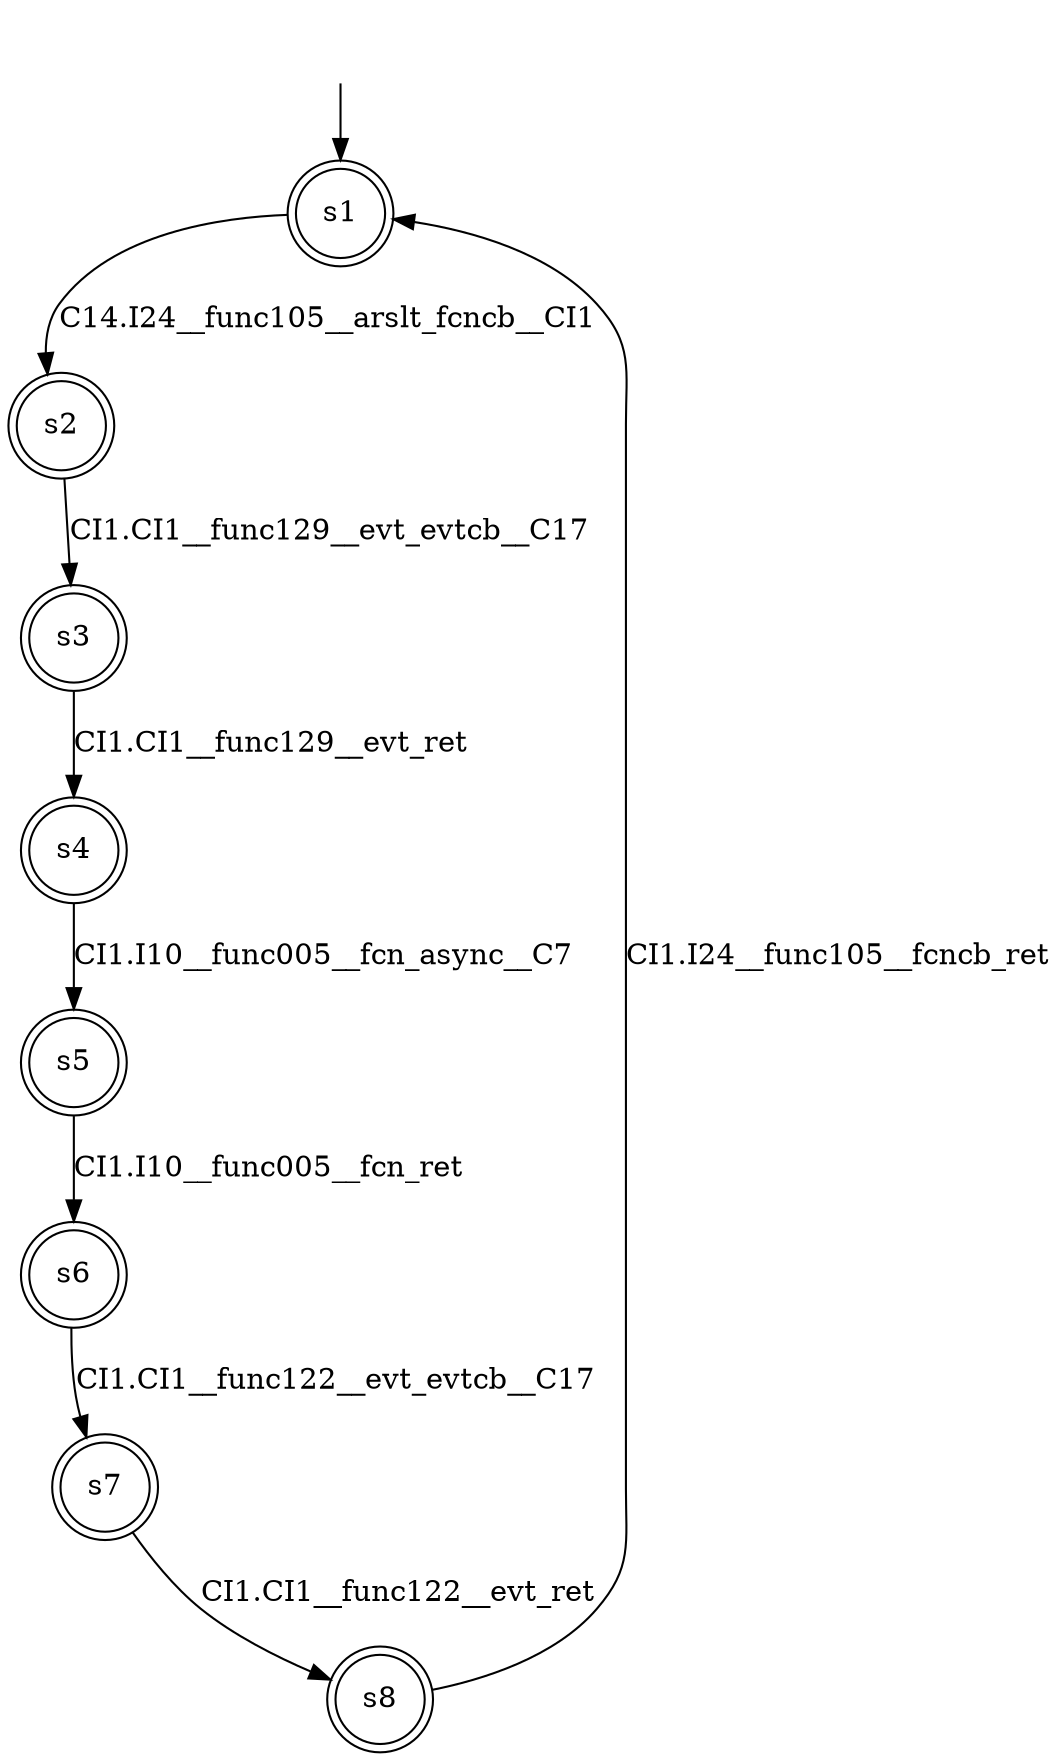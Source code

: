 digraph automaton {
	1 [label=<s1> shape="doublecircle"];
	2 [label=<s2> shape="doublecircle"];
	3 [label=<s3> shape="doublecircle"];
	4 [label=<s4> shape="doublecircle"];
	5 [label=<s5> shape="doublecircle"];
	6 [label=<s6> shape="doublecircle"];
	7 [label=<s7> shape="doublecircle"];
	8 [label=<s8> shape="doublecircle"];
	__init1 [label=<> shape="none"];
	__init1 -> 1;
	1 -> 2 [label=<C14.I24__func105__arslt_fcncb__CI1> id="1-0-2"];
	2 -> 3 [label=<CI1.CI1__func129__evt_evtcb__C17> id="2-0-3"];
	3 -> 4 [label=<CI1.CI1__func129__evt_ret> id="3-0-4"];
	4 -> 5 [label=<CI1.I10__func005__fcn_async__C7> id="4-0-5"];
	5 -> 6 [label=<CI1.I10__func005__fcn_ret> id="5-0-6"];
	6 -> 7 [label=<CI1.CI1__func122__evt_evtcb__C17> id="6-0-7"];
	7 -> 8 [label=<CI1.CI1__func122__evt_ret> id="7-0-8"];
	8 -> 1 [label=<CI1.I24__func105__fcncb_ret> id="8-0-1"];
}
